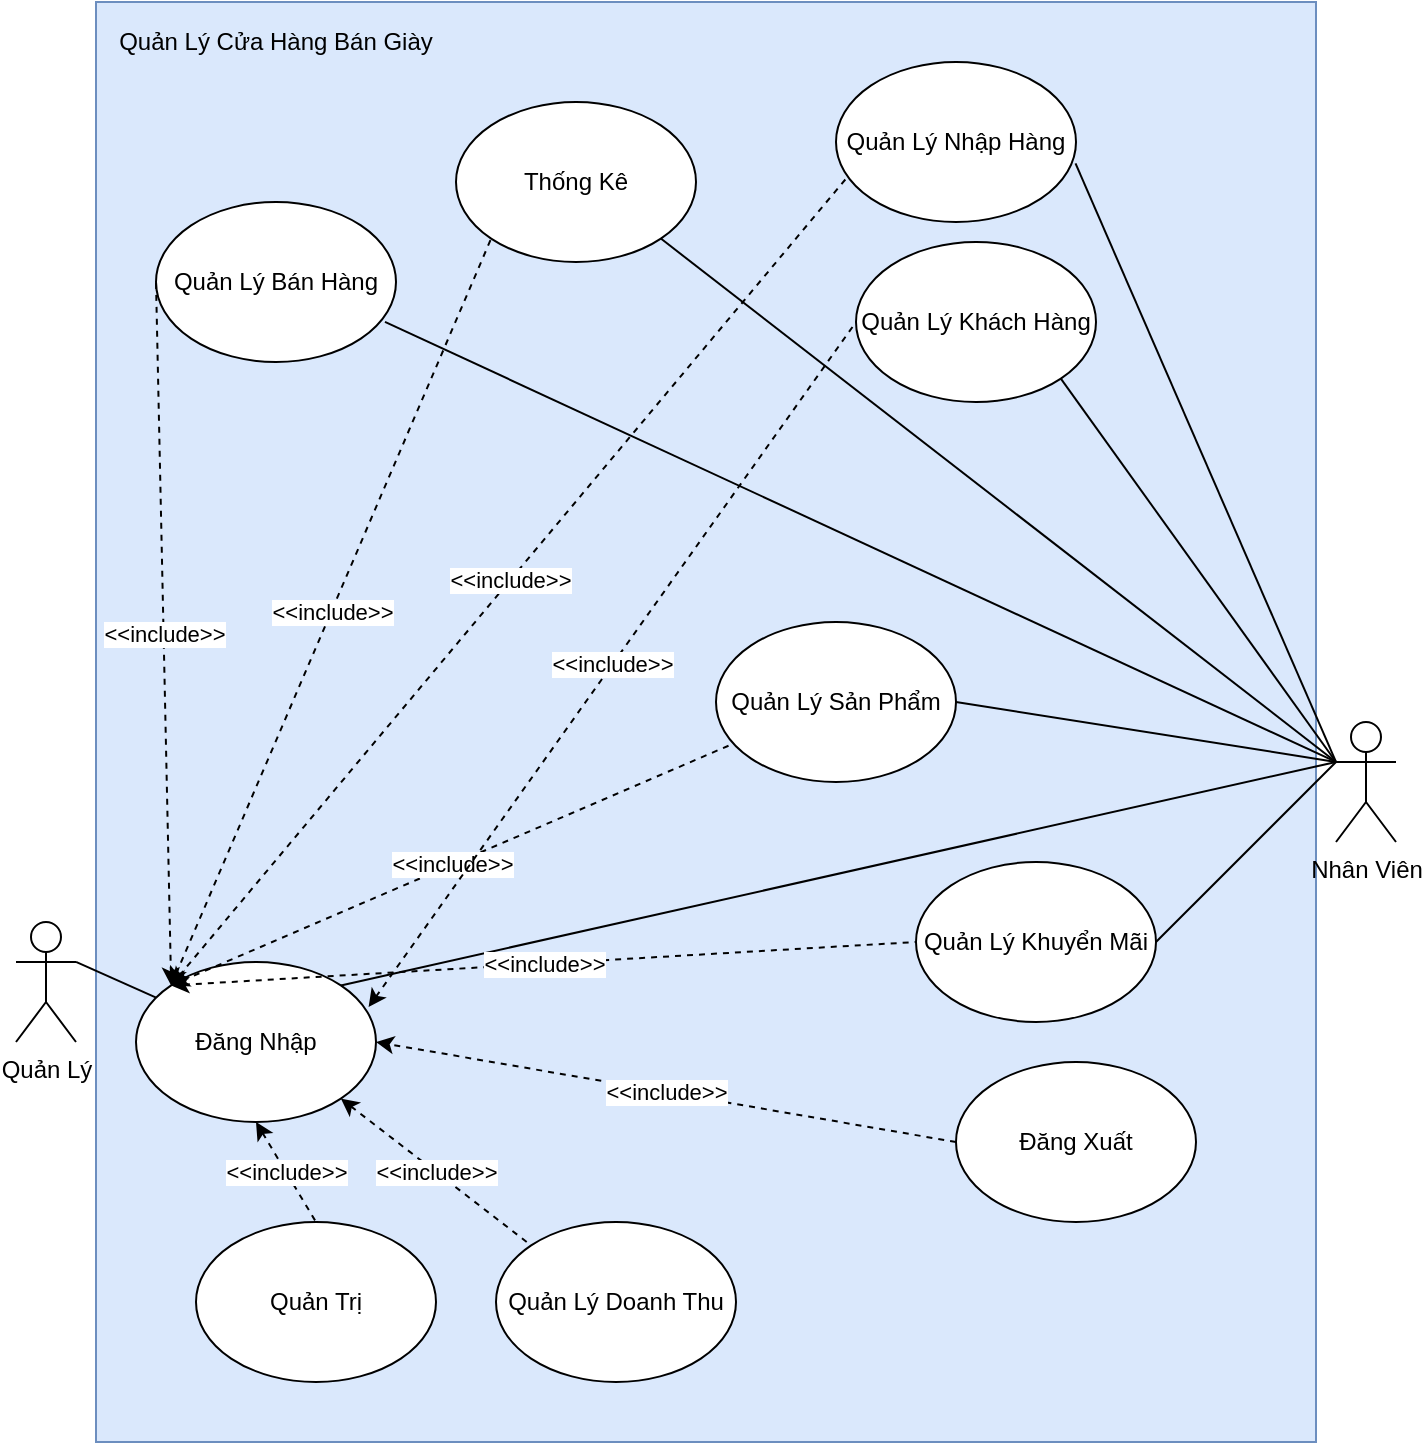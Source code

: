 <mxfile version="22.0.4" type="github">
  <diagram name="Trang-1" id="7ljvGDeLDGa17OD1JR5d">
    <mxGraphModel dx="1184" dy="698" grid="1" gridSize="10" guides="1" tooltips="1" connect="1" arrows="1" fold="1" page="1" pageScale="1" pageWidth="827" pageHeight="1169" math="0" shadow="0">
      <root>
        <mxCell id="0" />
        <mxCell id="1" parent="0" />
        <mxCell id="sCvsK1VOC5Rw-EsPWQ3r-50" value="" style="rounded=0;whiteSpace=wrap;html=1;fillColor=#dae8fc;strokeColor=#6c8ebf;" vertex="1" parent="1">
          <mxGeometry x="100" y="130" width="610" height="720" as="geometry" />
        </mxCell>
        <mxCell id="sCvsK1VOC5Rw-EsPWQ3r-2" value="Nhân Viên" style="shape=umlActor;verticalLabelPosition=bottom;verticalAlign=top;html=1;outlineConnect=0;" vertex="1" parent="1">
          <mxGeometry x="720" y="490" width="30" height="60" as="geometry" />
        </mxCell>
        <mxCell id="sCvsK1VOC5Rw-EsPWQ3r-4" value="Đăng Nhập" style="ellipse;whiteSpace=wrap;html=1;" vertex="1" parent="1">
          <mxGeometry x="120" y="610" width="120" height="80" as="geometry" />
        </mxCell>
        <mxCell id="sCvsK1VOC5Rw-EsPWQ3r-5" value="Đăng Xuất" style="ellipse;whiteSpace=wrap;html=1;" vertex="1" parent="1">
          <mxGeometry x="530" y="660" width="120" height="80" as="geometry" />
        </mxCell>
        <mxCell id="sCvsK1VOC5Rw-EsPWQ3r-9" value="&amp;lt;&amp;lt;include&amp;gt;&amp;gt;" style="endArrow=classic;html=1;rounded=0;exitX=0;exitY=0.5;exitDx=0;exitDy=0;dashed=1;entryX=1;entryY=0.5;entryDx=0;entryDy=0;" edge="1" parent="1" source="sCvsK1VOC5Rw-EsPWQ3r-5" target="sCvsK1VOC5Rw-EsPWQ3r-4">
          <mxGeometry width="50" height="50" relative="1" as="geometry">
            <mxPoint x="360" y="600" as="sourcePoint" />
            <mxPoint x="450" y="720" as="targetPoint" />
          </mxGeometry>
        </mxCell>
        <mxCell id="sCvsK1VOC5Rw-EsPWQ3r-12" value="Quản Lý Khách Hàng" style="ellipse;whiteSpace=wrap;html=1;" vertex="1" parent="1">
          <mxGeometry x="480" y="250" width="120" height="80" as="geometry" />
        </mxCell>
        <mxCell id="sCvsK1VOC5Rw-EsPWQ3r-16" value="Quản Lý Nhập Hàng" style="ellipse;whiteSpace=wrap;html=1;" vertex="1" parent="1">
          <mxGeometry x="470" y="160" width="120" height="80" as="geometry" />
        </mxCell>
        <mxCell id="sCvsK1VOC5Rw-EsPWQ3r-19" value="Quản Lý" style="shape=umlActor;verticalLabelPosition=bottom;verticalAlign=top;html=1;outlineConnect=0;" vertex="1" parent="1">
          <mxGeometry x="60" y="590" width="30" height="60" as="geometry" />
        </mxCell>
        <mxCell id="sCvsK1VOC5Rw-EsPWQ3r-21" value="" style="endArrow=none;html=1;rounded=0;exitX=1;exitY=0.333;exitDx=0;exitDy=0;exitPerimeter=0;endFill=0;" edge="1" parent="1" source="sCvsK1VOC5Rw-EsPWQ3r-19" target="sCvsK1VOC5Rw-EsPWQ3r-4">
          <mxGeometry width="50" height="50" relative="1" as="geometry">
            <mxPoint x="540" y="560" as="sourcePoint" />
            <mxPoint x="590" y="510" as="targetPoint" />
          </mxGeometry>
        </mxCell>
        <mxCell id="sCvsK1VOC5Rw-EsPWQ3r-22" value="Quản Lý Doanh Thu" style="ellipse;whiteSpace=wrap;html=1;" vertex="1" parent="1">
          <mxGeometry x="300" y="740" width="120" height="80" as="geometry" />
        </mxCell>
        <mxCell id="sCvsK1VOC5Rw-EsPWQ3r-26" value="Quản Trị" style="ellipse;whiteSpace=wrap;html=1;" vertex="1" parent="1">
          <mxGeometry x="150" y="740" width="120" height="80" as="geometry" />
        </mxCell>
        <mxCell id="sCvsK1VOC5Rw-EsPWQ3r-29" value="" style="endArrow=none;html=1;rounded=0;entryX=1;entryY=0;entryDx=0;entryDy=0;endFill=0;exitX=0;exitY=0.333;exitDx=0;exitDy=0;exitPerimeter=0;" edge="1" parent="1" source="sCvsK1VOC5Rw-EsPWQ3r-2" target="sCvsK1VOC5Rw-EsPWQ3r-4">
          <mxGeometry width="50" height="50" relative="1" as="geometry">
            <mxPoint x="730" y="600" as="sourcePoint" />
            <mxPoint x="490" y="620" as="targetPoint" />
          </mxGeometry>
        </mxCell>
        <mxCell id="sCvsK1VOC5Rw-EsPWQ3r-30" value="" style="endArrow=none;html=1;rounded=0;entryX=1;entryY=1;entryDx=0;entryDy=0;endFill=0;exitX=0;exitY=0.333;exitDx=0;exitDy=0;exitPerimeter=0;" edge="1" parent="1" source="sCvsK1VOC5Rw-EsPWQ3r-2" target="sCvsK1VOC5Rw-EsPWQ3r-12">
          <mxGeometry width="50" height="50" relative="1" as="geometry">
            <mxPoint x="440" y="560" as="sourcePoint" />
            <mxPoint x="490" y="510" as="targetPoint" />
          </mxGeometry>
        </mxCell>
        <mxCell id="sCvsK1VOC5Rw-EsPWQ3r-31" value="" style="endArrow=none;html=1;rounded=0;exitX=0;exitY=0.333;exitDx=0;exitDy=0;exitPerimeter=0;entryX=0.998;entryY=0.634;entryDx=0;entryDy=0;entryPerimeter=0;endFill=0;" edge="1" parent="1" source="sCvsK1VOC5Rw-EsPWQ3r-2" target="sCvsK1VOC5Rw-EsPWQ3r-16">
          <mxGeometry width="50" height="50" relative="1" as="geometry">
            <mxPoint x="480" y="560" as="sourcePoint" />
            <mxPoint x="530" y="510" as="targetPoint" />
          </mxGeometry>
        </mxCell>
        <mxCell id="sCvsK1VOC5Rw-EsPWQ3r-32" value="Thống Kê" style="ellipse;whiteSpace=wrap;html=1;" vertex="1" parent="1">
          <mxGeometry x="280" y="180" width="120" height="80" as="geometry" />
        </mxCell>
        <mxCell id="sCvsK1VOC5Rw-EsPWQ3r-33" value="" style="endArrow=none;html=1;rounded=0;exitX=0;exitY=0.333;exitDx=0;exitDy=0;exitPerimeter=0;entryX=1;entryY=1;entryDx=0;entryDy=0;endFill=0;" edge="1" parent="1" source="sCvsK1VOC5Rw-EsPWQ3r-2" target="sCvsK1VOC5Rw-EsPWQ3r-32">
          <mxGeometry width="50" height="50" relative="1" as="geometry">
            <mxPoint x="480" y="440" as="sourcePoint" />
            <mxPoint x="530" y="390" as="targetPoint" />
          </mxGeometry>
        </mxCell>
        <mxCell id="sCvsK1VOC5Rw-EsPWQ3r-34" value="Quản Lý Khuyển Mãi" style="ellipse;whiteSpace=wrap;html=1;" vertex="1" parent="1">
          <mxGeometry x="510" y="560" width="120" height="80" as="geometry" />
        </mxCell>
        <mxCell id="sCvsK1VOC5Rw-EsPWQ3r-35" value="" style="endArrow=none;html=1;rounded=0;exitX=0;exitY=0.333;exitDx=0;exitDy=0;exitPerimeter=0;entryX=1;entryY=0.5;entryDx=0;entryDy=0;endFill=0;" edge="1" parent="1" source="sCvsK1VOC5Rw-EsPWQ3r-2" target="sCvsK1VOC5Rw-EsPWQ3r-34">
          <mxGeometry width="50" height="50" relative="1" as="geometry">
            <mxPoint x="480" y="560" as="sourcePoint" />
            <mxPoint x="530" y="510" as="targetPoint" />
          </mxGeometry>
        </mxCell>
        <mxCell id="sCvsK1VOC5Rw-EsPWQ3r-36" value="Quản Lý Bán Hàng" style="ellipse;whiteSpace=wrap;html=1;" vertex="1" parent="1">
          <mxGeometry x="130" y="230" width="120" height="80" as="geometry" />
        </mxCell>
        <mxCell id="sCvsK1VOC5Rw-EsPWQ3r-38" value="Quản Lý Sản Phẩm" style="ellipse;whiteSpace=wrap;html=1;" vertex="1" parent="1">
          <mxGeometry x="410" y="440" width="120" height="80" as="geometry" />
        </mxCell>
        <mxCell id="sCvsK1VOC5Rw-EsPWQ3r-39" value="" style="endArrow=none;html=1;rounded=0;exitX=0;exitY=0.333;exitDx=0;exitDy=0;exitPerimeter=0;entryX=1;entryY=0.5;entryDx=0;entryDy=0;endFill=0;" edge="1" parent="1" source="sCvsK1VOC5Rw-EsPWQ3r-2" target="sCvsK1VOC5Rw-EsPWQ3r-38">
          <mxGeometry width="50" height="50" relative="1" as="geometry">
            <mxPoint x="400" y="560" as="sourcePoint" />
            <mxPoint x="450" y="510" as="targetPoint" />
          </mxGeometry>
        </mxCell>
        <mxCell id="sCvsK1VOC5Rw-EsPWQ3r-40" value="" style="endArrow=none;html=1;rounded=0;exitX=0;exitY=0.333;exitDx=0;exitDy=0;exitPerimeter=0;entryX=0.954;entryY=0.749;entryDx=0;entryDy=0;entryPerimeter=0;endFill=0;" edge="1" parent="1" source="sCvsK1VOC5Rw-EsPWQ3r-2" target="sCvsK1VOC5Rw-EsPWQ3r-36">
          <mxGeometry width="50" height="50" relative="1" as="geometry">
            <mxPoint x="400" y="560" as="sourcePoint" />
            <mxPoint x="450" y="510" as="targetPoint" />
          </mxGeometry>
        </mxCell>
        <mxCell id="sCvsK1VOC5Rw-EsPWQ3r-41" value="&amp;lt;&amp;lt;include&amp;gt;&amp;gt;" style="endArrow=none;html=1;rounded=0;exitX=0;exitY=0;exitDx=0;exitDy=0;entryX=0;entryY=0.5;entryDx=0;entryDy=0;dashed=1;startArrow=classic;startFill=1;endFill=0;" edge="1" parent="1" source="sCvsK1VOC5Rw-EsPWQ3r-4" target="sCvsK1VOC5Rw-EsPWQ3r-36">
          <mxGeometry width="50" height="50" relative="1" as="geometry">
            <mxPoint x="400" y="440" as="sourcePoint" />
            <mxPoint x="450" y="390" as="targetPoint" />
          </mxGeometry>
        </mxCell>
        <mxCell id="sCvsK1VOC5Rw-EsPWQ3r-42" value="&amp;lt;&amp;lt;include&amp;gt;&amp;gt;" style="endArrow=none;html=1;rounded=0;entryX=0.068;entryY=0.763;entryDx=0;entryDy=0;entryPerimeter=0;dashed=1;exitX=0;exitY=0;exitDx=0;exitDy=0;startArrow=classic;startFill=1;endFill=0;" edge="1" parent="1" source="sCvsK1VOC5Rw-EsPWQ3r-4" target="sCvsK1VOC5Rw-EsPWQ3r-38">
          <mxGeometry width="50" height="50" relative="1" as="geometry">
            <mxPoint x="90" y="610" as="sourcePoint" />
            <mxPoint x="450" y="390" as="targetPoint" />
          </mxGeometry>
        </mxCell>
        <mxCell id="sCvsK1VOC5Rw-EsPWQ3r-43" value="&amp;lt;&amp;lt;include&amp;gt;&amp;gt;" style="endArrow=none;html=1;rounded=0;exitX=0;exitY=0;exitDx=0;exitDy=0;entryX=0;entryY=1;entryDx=0;entryDy=0;dashed=1;startArrow=classic;startFill=1;endFill=0;" edge="1" parent="1" source="sCvsK1VOC5Rw-EsPWQ3r-4" target="sCvsK1VOC5Rw-EsPWQ3r-32">
          <mxGeometry width="50" height="50" relative="1" as="geometry">
            <mxPoint x="400" y="440" as="sourcePoint" />
            <mxPoint x="450" y="390" as="targetPoint" />
          </mxGeometry>
        </mxCell>
        <mxCell id="sCvsK1VOC5Rw-EsPWQ3r-44" value="&amp;lt;&amp;lt;include&amp;gt;&amp;gt;" style="endArrow=none;html=1;rounded=0;exitX=0;exitY=0;exitDx=0;exitDy=0;entryX=0;entryY=0.5;entryDx=0;entryDy=0;dashed=1;startArrow=classic;startFill=1;endFill=0;" edge="1" parent="1" source="sCvsK1VOC5Rw-EsPWQ3r-4" target="sCvsK1VOC5Rw-EsPWQ3r-34">
          <mxGeometry width="50" height="50" relative="1" as="geometry">
            <mxPoint x="400" y="440" as="sourcePoint" />
            <mxPoint x="450" y="390" as="targetPoint" />
          </mxGeometry>
        </mxCell>
        <mxCell id="sCvsK1VOC5Rw-EsPWQ3r-45" value="&amp;lt;&amp;lt;include&amp;gt;&amp;gt;" style="endArrow=none;html=1;rounded=0;entryX=0;entryY=0.5;entryDx=0;entryDy=0;dashed=1;exitX=0.969;exitY=0.282;exitDx=0;exitDy=0;exitPerimeter=0;startArrow=classic;startFill=1;endFill=0;" edge="1" parent="1" source="sCvsK1VOC5Rw-EsPWQ3r-4" target="sCvsK1VOC5Rw-EsPWQ3r-12">
          <mxGeometry width="50" height="50" relative="1" as="geometry">
            <mxPoint x="300" y="680" as="sourcePoint" />
            <mxPoint x="450" y="390" as="targetPoint" />
          </mxGeometry>
        </mxCell>
        <mxCell id="sCvsK1VOC5Rw-EsPWQ3r-46" value="&amp;lt;&amp;lt;include&amp;gt;&amp;gt;" style="endArrow=none;html=1;rounded=0;entryX=0.053;entryY=0.709;entryDx=0;entryDy=0;entryPerimeter=0;dashed=1;exitX=0;exitY=0;exitDx=0;exitDy=0;startArrow=classic;startFill=1;endFill=0;" edge="1" parent="1" source="sCvsK1VOC5Rw-EsPWQ3r-4" target="sCvsK1VOC5Rw-EsPWQ3r-16">
          <mxGeometry width="50" height="50" relative="1" as="geometry">
            <mxPoint x="90" y="610" as="sourcePoint" />
            <mxPoint x="450" y="390" as="targetPoint" />
          </mxGeometry>
        </mxCell>
        <mxCell id="sCvsK1VOC5Rw-EsPWQ3r-48" value="&amp;lt;&amp;lt;include&amp;gt;&amp;gt;" style="endArrow=none;html=1;rounded=0;exitX=1;exitY=1;exitDx=0;exitDy=0;entryX=0;entryY=0;entryDx=0;entryDy=0;endFill=0;dashed=1;startArrow=classic;startFill=1;" edge="1" parent="1" source="sCvsK1VOC5Rw-EsPWQ3r-4" target="sCvsK1VOC5Rw-EsPWQ3r-22">
          <mxGeometry width="50" height="50" relative="1" as="geometry">
            <mxPoint x="390" y="560" as="sourcePoint" />
            <mxPoint x="440" y="510" as="targetPoint" />
          </mxGeometry>
        </mxCell>
        <mxCell id="sCvsK1VOC5Rw-EsPWQ3r-49" value="&amp;lt;&amp;lt;include&amp;gt;&amp;gt;" style="endArrow=none;html=1;rounded=0;exitX=0.5;exitY=1;exitDx=0;exitDy=0;entryX=0.5;entryY=0;entryDx=0;entryDy=0;endFill=0;dashed=1;startArrow=classic;startFill=1;" edge="1" parent="1" source="sCvsK1VOC5Rw-EsPWQ3r-4" target="sCvsK1VOC5Rw-EsPWQ3r-26">
          <mxGeometry width="50" height="50" relative="1" as="geometry">
            <mxPoint x="390" y="560" as="sourcePoint" />
            <mxPoint x="440" y="510" as="targetPoint" />
          </mxGeometry>
        </mxCell>
        <mxCell id="sCvsK1VOC5Rw-EsPWQ3r-51" value="Quản Lý Cửa Hàng Bán Giày" style="text;html=1;strokeColor=none;fillColor=none;align=center;verticalAlign=middle;whiteSpace=wrap;rounded=0;" vertex="1" parent="1">
          <mxGeometry x="70" y="140" width="240" height="20" as="geometry" />
        </mxCell>
      </root>
    </mxGraphModel>
  </diagram>
</mxfile>
